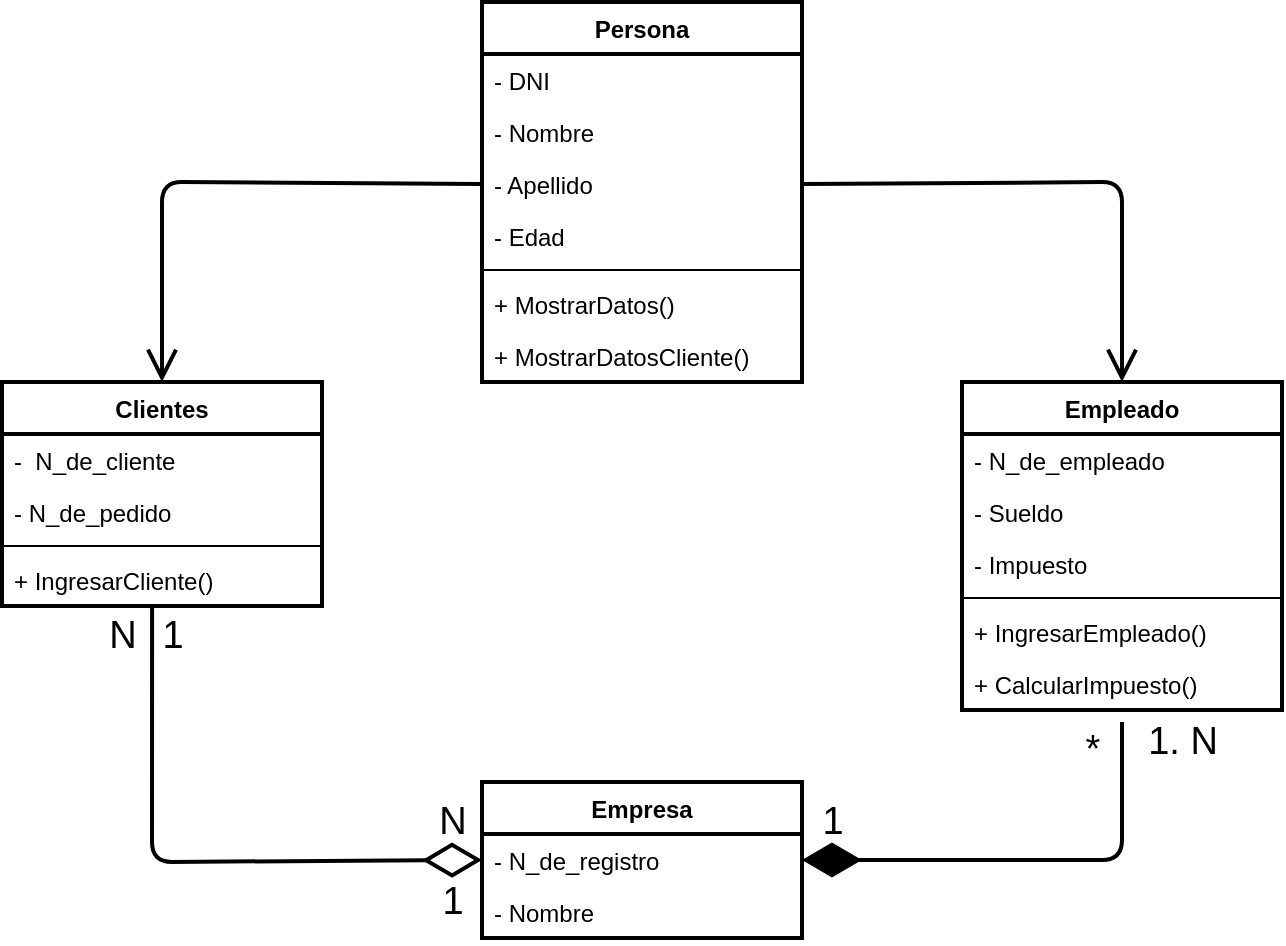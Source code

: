 <mxfile version="24.7.13">
  <diagram name="Página-1" id="eh3Qd05uWc-8Vd000SxR">
    <mxGraphModel dx="1434" dy="772" grid="1" gridSize="10" guides="1" tooltips="1" connect="1" arrows="1" fold="1" page="1" pageScale="1" pageWidth="827" pageHeight="1169" math="0" shadow="0">
      <root>
        <mxCell id="0" />
        <mxCell id="1" parent="0" />
        <mxCell id="L64b6c4ir3GN2iXbAjBK-1" value="Clientes" style="swimlane;fontStyle=1;align=center;verticalAlign=top;childLayout=stackLayout;horizontal=1;startSize=26;horizontalStack=0;resizeParent=1;resizeParentMax=0;resizeLast=0;collapsible=1;marginBottom=0;whiteSpace=wrap;html=1;strokeWidth=2;" vertex="1" parent="1">
          <mxGeometry x="80" y="280" width="160" height="112" as="geometry" />
        </mxCell>
        <mxCell id="L64b6c4ir3GN2iXbAjBK-2" value="-&amp;nbsp; N_de_cliente" style="text;strokeColor=none;fillColor=none;align=left;verticalAlign=top;spacingLeft=4;spacingRight=4;overflow=hidden;rotatable=0;points=[[0,0.5],[1,0.5]];portConstraint=eastwest;whiteSpace=wrap;html=1;" vertex="1" parent="L64b6c4ir3GN2iXbAjBK-1">
          <mxGeometry y="26" width="160" height="26" as="geometry" />
        </mxCell>
        <mxCell id="L64b6c4ir3GN2iXbAjBK-21" value="- N_de_pedido" style="text;strokeColor=none;fillColor=none;align=left;verticalAlign=top;spacingLeft=4;spacingRight=4;overflow=hidden;rotatable=0;points=[[0,0.5],[1,0.5]];portConstraint=eastwest;whiteSpace=wrap;html=1;" vertex="1" parent="L64b6c4ir3GN2iXbAjBK-1">
          <mxGeometry y="52" width="160" height="26" as="geometry" />
        </mxCell>
        <mxCell id="L64b6c4ir3GN2iXbAjBK-3" value="" style="line;strokeWidth=1;fillColor=none;align=left;verticalAlign=middle;spacingTop=-1;spacingLeft=3;spacingRight=3;rotatable=0;labelPosition=right;points=[];portConstraint=eastwest;strokeColor=inherit;" vertex="1" parent="L64b6c4ir3GN2iXbAjBK-1">
          <mxGeometry y="78" width="160" height="8" as="geometry" />
        </mxCell>
        <mxCell id="L64b6c4ir3GN2iXbAjBK-4" value="+ IngresarCliente()" style="text;strokeColor=none;fillColor=none;align=left;verticalAlign=top;spacingLeft=4;spacingRight=4;overflow=hidden;rotatable=0;points=[[0,0.5],[1,0.5]];portConstraint=eastwest;whiteSpace=wrap;html=1;" vertex="1" parent="L64b6c4ir3GN2iXbAjBK-1">
          <mxGeometry y="86" width="160" height="26" as="geometry" />
        </mxCell>
        <mxCell id="L64b6c4ir3GN2iXbAjBK-5" value="Empleado" style="swimlane;fontStyle=1;align=center;verticalAlign=top;childLayout=stackLayout;horizontal=1;startSize=26;horizontalStack=0;resizeParent=1;resizeParentMax=0;resizeLast=0;collapsible=1;marginBottom=0;whiteSpace=wrap;html=1;strokeWidth=2;" vertex="1" parent="1">
          <mxGeometry x="560" y="280" width="160" height="164" as="geometry" />
        </mxCell>
        <mxCell id="L64b6c4ir3GN2iXbAjBK-6" value="- N_de_empleado" style="text;strokeColor=none;fillColor=none;align=left;verticalAlign=top;spacingLeft=4;spacingRight=4;overflow=hidden;rotatable=0;points=[[0,0.5],[1,0.5]];portConstraint=eastwest;whiteSpace=wrap;html=1;" vertex="1" parent="L64b6c4ir3GN2iXbAjBK-5">
          <mxGeometry y="26" width="160" height="26" as="geometry" />
        </mxCell>
        <mxCell id="L64b6c4ir3GN2iXbAjBK-23" value="- Sueldo" style="text;strokeColor=none;fillColor=none;align=left;verticalAlign=top;spacingLeft=4;spacingRight=4;overflow=hidden;rotatable=0;points=[[0,0.5],[1,0.5]];portConstraint=eastwest;whiteSpace=wrap;html=1;" vertex="1" parent="L64b6c4ir3GN2iXbAjBK-5">
          <mxGeometry y="52" width="160" height="26" as="geometry" />
        </mxCell>
        <mxCell id="L64b6c4ir3GN2iXbAjBK-24" value="- Impuesto" style="text;strokeColor=none;fillColor=none;align=left;verticalAlign=top;spacingLeft=4;spacingRight=4;overflow=hidden;rotatable=0;points=[[0,0.5],[1,0.5]];portConstraint=eastwest;whiteSpace=wrap;html=1;" vertex="1" parent="L64b6c4ir3GN2iXbAjBK-5">
          <mxGeometry y="78" width="160" height="26" as="geometry" />
        </mxCell>
        <mxCell id="L64b6c4ir3GN2iXbAjBK-7" value="" style="line;strokeWidth=1;fillColor=none;align=left;verticalAlign=middle;spacingTop=-1;spacingLeft=3;spacingRight=3;rotatable=0;labelPosition=right;points=[];portConstraint=eastwest;strokeColor=inherit;" vertex="1" parent="L64b6c4ir3GN2iXbAjBK-5">
          <mxGeometry y="104" width="160" height="8" as="geometry" />
        </mxCell>
        <mxCell id="L64b6c4ir3GN2iXbAjBK-25" value="+ IngresarEmpleado()" style="text;strokeColor=none;fillColor=none;align=left;verticalAlign=top;spacingLeft=4;spacingRight=4;overflow=hidden;rotatable=0;points=[[0,0.5],[1,0.5]];portConstraint=eastwest;whiteSpace=wrap;html=1;" vertex="1" parent="L64b6c4ir3GN2iXbAjBK-5">
          <mxGeometry y="112" width="160" height="26" as="geometry" />
        </mxCell>
        <mxCell id="L64b6c4ir3GN2iXbAjBK-8" value="+ CalcularImpuesto()" style="text;strokeColor=none;fillColor=none;align=left;verticalAlign=top;spacingLeft=4;spacingRight=4;overflow=hidden;rotatable=0;points=[[0,0.5],[1,0.5]];portConstraint=eastwest;whiteSpace=wrap;html=1;" vertex="1" parent="L64b6c4ir3GN2iXbAjBK-5">
          <mxGeometry y="138" width="160" height="26" as="geometry" />
        </mxCell>
        <mxCell id="L64b6c4ir3GN2iXbAjBK-9" value="Persona" style="swimlane;fontStyle=1;align=center;verticalAlign=top;childLayout=stackLayout;horizontal=1;startSize=26;horizontalStack=0;resizeParent=1;resizeParentMax=0;resizeLast=0;collapsible=1;marginBottom=0;whiteSpace=wrap;html=1;strokeWidth=2;" vertex="1" parent="1">
          <mxGeometry x="320" y="90" width="160" height="190" as="geometry" />
        </mxCell>
        <mxCell id="L64b6c4ir3GN2iXbAjBK-10" value="- DNI" style="text;strokeColor=none;fillColor=none;align=left;verticalAlign=top;spacingLeft=4;spacingRight=4;overflow=hidden;rotatable=0;points=[[0,0.5],[1,0.5]];portConstraint=eastwest;whiteSpace=wrap;html=1;" vertex="1" parent="L64b6c4ir3GN2iXbAjBK-9">
          <mxGeometry y="26" width="160" height="26" as="geometry" />
        </mxCell>
        <mxCell id="L64b6c4ir3GN2iXbAjBK-17" value="- Nombre" style="text;strokeColor=none;fillColor=none;align=left;verticalAlign=top;spacingLeft=4;spacingRight=4;overflow=hidden;rotatable=0;points=[[0,0.5],[1,0.5]];portConstraint=eastwest;whiteSpace=wrap;html=1;" vertex="1" parent="L64b6c4ir3GN2iXbAjBK-9">
          <mxGeometry y="52" width="160" height="26" as="geometry" />
        </mxCell>
        <mxCell id="L64b6c4ir3GN2iXbAjBK-18" value="- Apellido" style="text;strokeColor=none;fillColor=none;align=left;verticalAlign=top;spacingLeft=4;spacingRight=4;overflow=hidden;rotatable=0;points=[[0,0.5],[1,0.5]];portConstraint=eastwest;whiteSpace=wrap;html=1;" vertex="1" parent="L64b6c4ir3GN2iXbAjBK-9">
          <mxGeometry y="78" width="160" height="26" as="geometry" />
        </mxCell>
        <mxCell id="L64b6c4ir3GN2iXbAjBK-19" value="- Edad" style="text;strokeColor=none;fillColor=none;align=left;verticalAlign=top;spacingLeft=4;spacingRight=4;overflow=hidden;rotatable=0;points=[[0,0.5],[1,0.5]];portConstraint=eastwest;whiteSpace=wrap;html=1;" vertex="1" parent="L64b6c4ir3GN2iXbAjBK-9">
          <mxGeometry y="104" width="160" height="26" as="geometry" />
        </mxCell>
        <mxCell id="L64b6c4ir3GN2iXbAjBK-11" value="" style="line;strokeWidth=1;fillColor=none;align=left;verticalAlign=middle;spacingTop=-1;spacingLeft=3;spacingRight=3;rotatable=0;labelPosition=right;points=[];portConstraint=eastwest;strokeColor=inherit;" vertex="1" parent="L64b6c4ir3GN2iXbAjBK-9">
          <mxGeometry y="130" width="160" height="8" as="geometry" />
        </mxCell>
        <mxCell id="L64b6c4ir3GN2iXbAjBK-12" value="+ MostrarDatos()" style="text;strokeColor=none;fillColor=none;align=left;verticalAlign=top;spacingLeft=4;spacingRight=4;overflow=hidden;rotatable=0;points=[[0,0.5],[1,0.5]];portConstraint=eastwest;whiteSpace=wrap;html=1;" vertex="1" parent="L64b6c4ir3GN2iXbAjBK-9">
          <mxGeometry y="138" width="160" height="26" as="geometry" />
        </mxCell>
        <mxCell id="L64b6c4ir3GN2iXbAjBK-20" value="+ MostrarDatosCliente()" style="text;strokeColor=none;fillColor=none;align=left;verticalAlign=top;spacingLeft=4;spacingRight=4;overflow=hidden;rotatable=0;points=[[0,0.5],[1,0.5]];portConstraint=eastwest;whiteSpace=wrap;html=1;" vertex="1" parent="L64b6c4ir3GN2iXbAjBK-9">
          <mxGeometry y="164" width="160" height="26" as="geometry" />
        </mxCell>
        <mxCell id="L64b6c4ir3GN2iXbAjBK-13" value="Empresa" style="swimlane;fontStyle=1;align=center;verticalAlign=top;childLayout=stackLayout;horizontal=1;startSize=26;horizontalStack=0;resizeParent=1;resizeParentMax=0;resizeLast=0;collapsible=1;marginBottom=0;whiteSpace=wrap;html=1;strokeWidth=2;" vertex="1" parent="1">
          <mxGeometry x="320" y="480" width="160" height="78" as="geometry" />
        </mxCell>
        <mxCell id="L64b6c4ir3GN2iXbAjBK-14" value="- N_de_registro" style="text;strokeColor=none;fillColor=none;align=left;verticalAlign=top;spacingLeft=4;spacingRight=4;overflow=hidden;rotatable=0;points=[[0,0.5],[1,0.5]];portConstraint=eastwest;whiteSpace=wrap;html=1;" vertex="1" parent="L64b6c4ir3GN2iXbAjBK-13">
          <mxGeometry y="26" width="160" height="26" as="geometry" />
        </mxCell>
        <mxCell id="L64b6c4ir3GN2iXbAjBK-22" value="- Nombre" style="text;strokeColor=none;fillColor=none;align=left;verticalAlign=top;spacingLeft=4;spacingRight=4;overflow=hidden;rotatable=0;points=[[0,0.5],[1,0.5]];portConstraint=eastwest;whiteSpace=wrap;html=1;" vertex="1" parent="L64b6c4ir3GN2iXbAjBK-13">
          <mxGeometry y="52" width="160" height="26" as="geometry" />
        </mxCell>
        <mxCell id="L64b6c4ir3GN2iXbAjBK-26" value="" style="endArrow=open;endFill=1;endSize=12;html=1;rounded=1;entryX=0.5;entryY=0;entryDx=0;entryDy=0;exitX=1;exitY=0.5;exitDx=0;exitDy=0;strokeWidth=2;curved=0;" edge="1" parent="1" source="L64b6c4ir3GN2iXbAjBK-18" target="L64b6c4ir3GN2iXbAjBK-5">
          <mxGeometry width="160" relative="1" as="geometry">
            <mxPoint x="470" y="180" as="sourcePoint" />
            <mxPoint x="630" y="180" as="targetPoint" />
            <Array as="points">
              <mxPoint x="640" y="180" />
            </Array>
          </mxGeometry>
        </mxCell>
        <mxCell id="L64b6c4ir3GN2iXbAjBK-28" value="" style="endArrow=open;endFill=1;endSize=12;html=1;rounded=1;exitX=0;exitY=0.5;exitDx=0;exitDy=0;strokeWidth=2;curved=0;" edge="1" parent="1" source="L64b6c4ir3GN2iXbAjBK-18" target="L64b6c4ir3GN2iXbAjBK-1">
          <mxGeometry width="160" relative="1" as="geometry">
            <mxPoint x="160" y="200" as="sourcePoint" />
            <mxPoint x="320" y="200" as="targetPoint" />
            <Array as="points">
              <mxPoint x="160" y="180" />
            </Array>
          </mxGeometry>
        </mxCell>
        <mxCell id="L64b6c4ir3GN2iXbAjBK-29" value="" style="endArrow=diamondThin;endFill=1;endSize=24;html=1;rounded=1;entryX=1;entryY=0.5;entryDx=0;entryDy=0;strokeWidth=2;curved=0;" edge="1" parent="1" target="L64b6c4ir3GN2iXbAjBK-14">
          <mxGeometry width="160" relative="1" as="geometry">
            <mxPoint x="640" y="450" as="sourcePoint" />
            <mxPoint x="730" y="520" as="targetPoint" />
            <Array as="points">
              <mxPoint x="640" y="519" />
            </Array>
          </mxGeometry>
        </mxCell>
        <mxCell id="L64b6c4ir3GN2iXbAjBK-30" value="" style="endArrow=diamondThin;endFill=0;endSize=24;html=1;rounded=1;exitX=0.469;exitY=1;exitDx=0;exitDy=0;exitPerimeter=0;entryX=0;entryY=0.5;entryDx=0;entryDy=0;strokeWidth=2;curved=0;" edge="1" parent="1" source="L64b6c4ir3GN2iXbAjBK-4" target="L64b6c4ir3GN2iXbAjBK-14">
          <mxGeometry width="160" relative="1" as="geometry">
            <mxPoint x="160" y="470" as="sourcePoint" />
            <mxPoint x="320" y="470" as="targetPoint" />
            <Array as="points">
              <mxPoint x="155" y="520" />
            </Array>
          </mxGeometry>
        </mxCell>
        <mxCell id="L64b6c4ir3GN2iXbAjBK-31" value="&lt;font style=&quot;font-size: 19px;&quot;&gt;1&lt;/font&gt;" style="text;html=1;align=center;verticalAlign=middle;resizable=0;points=[];autosize=1;strokeColor=none;fillColor=none;" vertex="1" parent="1">
          <mxGeometry x="150" y="387" width="30" height="40" as="geometry" />
        </mxCell>
        <mxCell id="L64b6c4ir3GN2iXbAjBK-32" value="&lt;font style=&quot;font-size: 19px;&quot;&gt;1&lt;/font&gt;" style="text;html=1;align=center;verticalAlign=middle;resizable=0;points=[];autosize=1;strokeColor=none;fillColor=none;" vertex="1" parent="1">
          <mxGeometry x="290" y="520" width="30" height="40" as="geometry" />
        </mxCell>
        <mxCell id="L64b6c4ir3GN2iXbAjBK-33" value="&lt;font style=&quot;font-size: 19px;&quot;&gt;N&lt;/font&gt;" style="text;html=1;align=center;verticalAlign=middle;resizable=0;points=[];autosize=1;strokeColor=none;fillColor=none;" vertex="1" parent="1">
          <mxGeometry x="285" y="480" width="40" height="40" as="geometry" />
        </mxCell>
        <mxCell id="L64b6c4ir3GN2iXbAjBK-34" value="&lt;font style=&quot;font-size: 19px;&quot;&gt;N&lt;/font&gt;" style="text;html=1;align=center;verticalAlign=middle;resizable=0;points=[];autosize=1;strokeColor=none;fillColor=none;" vertex="1" parent="1">
          <mxGeometry x="120" y="387" width="40" height="40" as="geometry" />
        </mxCell>
        <mxCell id="L64b6c4ir3GN2iXbAjBK-35" value="&lt;font style=&quot;font-size: 19px;&quot;&gt;1&lt;/font&gt;" style="text;html=1;align=center;verticalAlign=middle;resizable=0;points=[];autosize=1;strokeColor=none;fillColor=none;" vertex="1" parent="1">
          <mxGeometry x="480" y="480" width="30" height="40" as="geometry" />
        </mxCell>
        <mxCell id="L64b6c4ir3GN2iXbAjBK-36" value="&lt;font style=&quot;font-size: 19px;&quot;&gt;1. N&lt;/font&gt;" style="text;html=1;align=center;verticalAlign=middle;resizable=0;points=[];autosize=1;strokeColor=none;fillColor=none;" vertex="1" parent="1">
          <mxGeometry x="640" y="440" width="60" height="40" as="geometry" />
        </mxCell>
        <mxCell id="L64b6c4ir3GN2iXbAjBK-37" value="&lt;font style=&quot;font-size: 19px;&quot;&gt;*&lt;/font&gt;" style="text;html=1;align=center;verticalAlign=middle;resizable=0;points=[];autosize=1;strokeColor=none;fillColor=none;" vertex="1" parent="1">
          <mxGeometry x="610" y="444" width="30" height="40" as="geometry" />
        </mxCell>
      </root>
    </mxGraphModel>
  </diagram>
</mxfile>
